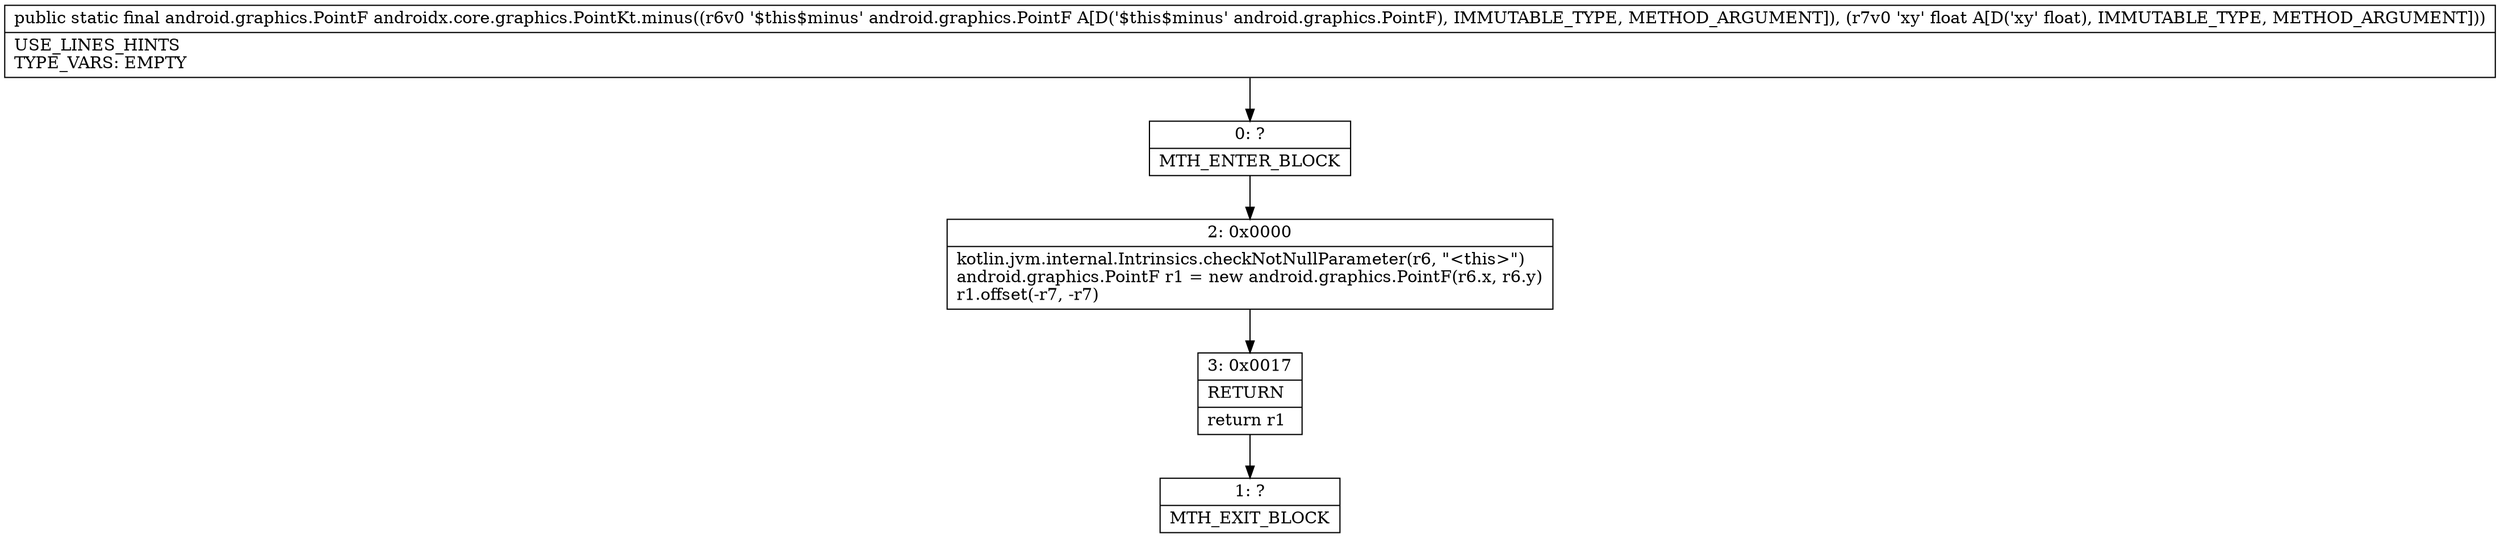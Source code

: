 digraph "CFG forandroidx.core.graphics.PointKt.minus(Landroid\/graphics\/PointF;F)Landroid\/graphics\/PointF;" {
Node_0 [shape=record,label="{0\:\ ?|MTH_ENTER_BLOCK\l}"];
Node_2 [shape=record,label="{2\:\ 0x0000|kotlin.jvm.internal.Intrinsics.checkNotNullParameter(r6, \"\<this\>\")\landroid.graphics.PointF r1 = new android.graphics.PointF(r6.x, r6.y)\lr1.offset(\-r7, \-r7)\l}"];
Node_3 [shape=record,label="{3\:\ 0x0017|RETURN\l|return r1\l}"];
Node_1 [shape=record,label="{1\:\ ?|MTH_EXIT_BLOCK\l}"];
MethodNode[shape=record,label="{public static final android.graphics.PointF androidx.core.graphics.PointKt.minus((r6v0 '$this$minus' android.graphics.PointF A[D('$this$minus' android.graphics.PointF), IMMUTABLE_TYPE, METHOD_ARGUMENT]), (r7v0 'xy' float A[D('xy' float), IMMUTABLE_TYPE, METHOD_ARGUMENT]))  | USE_LINES_HINTS\lTYPE_VARS: EMPTY\l}"];
MethodNode -> Node_0;Node_0 -> Node_2;
Node_2 -> Node_3;
Node_3 -> Node_1;
}

